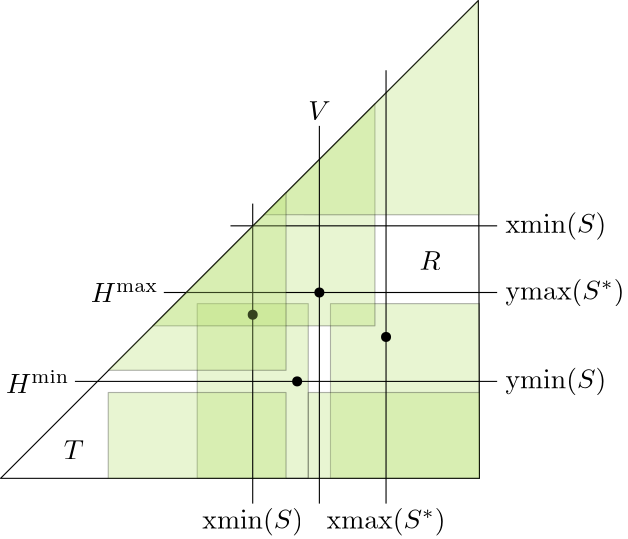 <?xml version="1.0"?>
<!DOCTYPE ipe SYSTEM "ipe.dtd">
<ipe version="70206" creator="Ipe 7.2.7">
<info created="D:20170201142402" modified="D:20170212203300"/>
<preamble>\usepackage{amsmath}
\DeclareMathOperator{\xmin}{xmin}
\DeclareMathOperator{\xmax}{xmax}
\DeclareMathOperator{\ymin}{ymin}
\DeclareMathOperator{\ymax}{ymax}</preamble>
<ipestyle name="basic">
<symbol name="arrow/arc(spx)">
<path stroke="sym-stroke" fill="sym-stroke" pen="sym-pen">
0 0 m
-1 0.333 l
-1 -0.333 l
h
</path>
</symbol>
<symbol name="arrow/farc(spx)">
<path stroke="sym-stroke" fill="white" pen="sym-pen">
0 0 m
-1 0.333 l
-1 -0.333 l
h
</path>
</symbol>
<symbol name="arrow/ptarc(spx)">
<path stroke="sym-stroke" fill="sym-stroke" pen="sym-pen">
0 0 m
-1 0.333 l
-0.8 0 l
-1 -0.333 l
h
</path>
</symbol>
<symbol name="arrow/fptarc(spx)">
<path stroke="sym-stroke" fill="white" pen="sym-pen">
0 0 m
-1 0.333 l
-0.8 0 l
-1 -0.333 l
h
</path>
</symbol>
<symbol name="mark/circle(sx)" transformations="translations">
<path fill="sym-stroke">
0.6 0 0 0.6 0 0 e
0.4 0 0 0.4 0 0 e
</path>
</symbol>
<symbol name="mark/disk(sx)" transformations="translations">
<path fill="sym-stroke">
0.6 0 0 0.6 0 0 e
</path>
</symbol>
<symbol name="mark/fdisk(sfx)" transformations="translations">
<group>
<path fill="sym-fill">
0.5 0 0 0.5 0 0 e
</path>
<path fill="sym-stroke" fillrule="eofill">
0.6 0 0 0.6 0 0 e
0.4 0 0 0.4 0 0 e
</path>
</group>
</symbol>
<symbol name="mark/box(sx)" transformations="translations">
<path fill="sym-stroke" fillrule="eofill">
-0.6 -0.6 m
0.6 -0.6 l
0.6 0.6 l
-0.6 0.6 l
h
-0.4 -0.4 m
0.4 -0.4 l
0.4 0.4 l
-0.4 0.4 l
h
</path>
</symbol>
<symbol name="mark/square(sx)" transformations="translations">
<path fill="sym-stroke">
-0.6 -0.6 m
0.6 -0.6 l
0.6 0.6 l
-0.6 0.6 l
h
</path>
</symbol>
<symbol name="mark/fsquare(sfx)" transformations="translations">
<group>
<path fill="sym-fill">
-0.5 -0.5 m
0.5 -0.5 l
0.5 0.5 l
-0.5 0.5 l
h
</path>
<path fill="sym-stroke" fillrule="eofill">
-0.6 -0.6 m
0.6 -0.6 l
0.6 0.6 l
-0.6 0.6 l
h
-0.4 -0.4 m
0.4 -0.4 l
0.4 0.4 l
-0.4 0.4 l
h
</path>
</group>
</symbol>
<symbol name="mark/cross(sx)" transformations="translations">
<group>
<path fill="sym-stroke">
-0.43 -0.57 m
0.57 0.43 l
0.43 0.57 l
-0.57 -0.43 l
h
</path>
<path fill="sym-stroke">
-0.43 0.57 m
0.57 -0.43 l
0.43 -0.57 l
-0.57 0.43 l
h
</path>
</group>
</symbol>
<symbol name="arrow/fnormal(spx)">
<path stroke="sym-stroke" fill="white" pen="sym-pen">
0 0 m
-1 0.333 l
-1 -0.333 l
h
</path>
</symbol>
<symbol name="arrow/pointed(spx)">
<path stroke="sym-stroke" fill="sym-stroke" pen="sym-pen">
0 0 m
-1 0.333 l
-0.8 0 l
-1 -0.333 l
h
</path>
</symbol>
<symbol name="arrow/fpointed(spx)">
<path stroke="sym-stroke" fill="white" pen="sym-pen">
0 0 m
-1 0.333 l
-0.8 0 l
-1 -0.333 l
h
</path>
</symbol>
<symbol name="arrow/linear(spx)">
<path stroke="sym-stroke" pen="sym-pen">
-1 0.333 m
0 0 l
-1 -0.333 l
</path>
</symbol>
<symbol name="arrow/fdouble(spx)">
<path stroke="sym-stroke" fill="white" pen="sym-pen">
0 0 m
-1 0.333 l
-1 -0.333 l
h
-1 0 m
-2 0.333 l
-2 -0.333 l
h
</path>
</symbol>
<symbol name="arrow/double(spx)">
<path stroke="sym-stroke" fill="sym-stroke" pen="sym-pen">
0 0 m
-1 0.333 l
-1 -0.333 l
h
-1 0 m
-2 0.333 l
-2 -0.333 l
h
</path>
</symbol>
<pen name="heavier" value="0.8"/>
<pen name="fat" value="1.2"/>
<pen name="ultrafat" value="2"/>
<symbolsize name="large" value="5"/>
<symbolsize name="small" value="2"/>
<symbolsize name="tiny" value="1.1"/>
<arrowsize name="large" value="10"/>
<arrowsize name="small" value="5"/>
<arrowsize name="tiny" value="3"/>
<color name="red" value="1 0 0"/>
<color name="green" value="0 1 0"/>
<color name="blue" value="0 0 1"/>
<color name="yellow" value="1 1 0"/>
<color name="orange" value="1 0.647 0"/>
<color name="gold" value="1 0.843 0"/>
<color name="purple" value="0.627 0.125 0.941"/>
<color name="gray" value="0.745"/>
<color name="brown" value="0.647 0.165 0.165"/>
<color name="navy" value="0 0 0.502"/>
<color name="pink" value="1 0.753 0.796"/>
<color name="seagreen" value="0.18 0.545 0.341"/>
<color name="turquoise" value="0.251 0.878 0.816"/>
<color name="violet" value="0.933 0.51 0.933"/>
<color name="darkblue" value="0 0 0.545"/>
<color name="darkcyan" value="0 0.545 0.545"/>
<color name="darkgray" value="0.663"/>
<color name="darkgreen" value="0 0.392 0"/>
<color name="darkmagenta" value="0.545 0 0.545"/>
<color name="darkorange" value="1 0.549 0"/>
<color name="darkred" value="0.545 0 0"/>
<color name="lightblue" value="0.678 0.847 0.902"/>
<color name="lightcyan" value="0.878 1 1"/>
<color name="lightgray" value="0.827"/>
<color name="lightgreen" value="0.565 0.933 0.565"/>
<color name="lightyellow" value="1 1 0.878"/>
<dashstyle name="dashed" value="[4] 0"/>
<dashstyle name="dotted" value="[1 3] 0"/>
<dashstyle name="dash dotted" value="[4 2 1 2] 0"/>
<dashstyle name="dash dot dotted" value="[4 2 1 2 1 2] 0"/>
<textsize name="large" value="\large"/>
<textsize name="small" value="\small"/>
<textsize name="tiny" value="\tiny"/>
<textsize name="Large" value="\Large"/>
<textsize name="LARGE" value="\LARGE"/>
<textsize name="huge" value="\huge"/>
<textsize name="Huge" value="\Huge"/>
<textsize name="footnote" value="\footnotesize"/>
<textstyle name="center" begin="\begin{center}" end="\end{center}"/>
<textstyle name="itemize" begin="\begin{itemize}" end="\end{itemize}"/>
<textstyle name="item" begin="\begin{itemize}\item{}" end="\end{itemize}"/>
<gridsize name="4 pts" value="4"/>
<gridsize name="8 pts (~3 mm)" value="8"/>
<gridsize name="16 pts (~6 mm)" value="16"/>
<gridsize name="32 pts (~12 mm)" value="32"/>
<gridsize name="10 pts (~3.5 mm)" value="10"/>
<gridsize name="20 pts (~7 mm)" value="20"/>
<gridsize name="14 pts (~5 mm)" value="14"/>
<gridsize name="28 pts (~10 mm)" value="28"/>
<gridsize name="56 pts (~20 mm)" value="56"/>
<anglesize name="90 deg" value="90"/>
<anglesize name="60 deg" value="60"/>
<anglesize name="45 deg" value="45"/>
<anglesize name="30 deg" value="30"/>
<anglesize name="22.5 deg" value="22.5"/>
<opacity name="10%" value="0.1"/>
<opacity name="30%" value="0.3"/>
<opacity name="50%" value="0.5"/>
<opacity name="75%" value="0.75"/>
<tiling name="falling" angle="-60" step="4" width="1"/>
<tiling name="rising" angle="30" step="4" width="1"/>
</ipestyle>
<ipestyle name="colors">
<color name="aliceblue" value="0.941 0.973 1"/>
<color name="brew1" value="0.552 0.827 0.78"/>
<color name="brew2" value="1 1 0.701"/>
<color name="brew3" value="0.745 0.729 0.854"/>
<color name="brew4" value="0.984 0.501 0.447"/>
<color name="brew5" value="0.501 0.694 0.827"/>
<color name="brew6" value="0.992 0.705 0.384"/>
<color name="brew7" value="0.701 0.87 0.411"/>
<color name="brew8" value="0.988 0.803 0.898"/>
</ipestyle>
<ipestyle>
<opacity name="10%" value="0.1"/>
<opacity name="30%" value="0.3"/>
<opacity name="50%" value="0.5"/>
<opacity name="20%" value="0.2"/>
<opacity name="40%" value="0.4"/>
<opacity name="60%" value="0.6"/>
<opacity name="70%" value="0.7"/>
<opacity name="80%" value="0.8"/>
<opacity name="90%" value="0.9"/>
</ipestyle>
<page>
<layer name="alpha"/>
<view layers="alpha" active="alpha"/>
<path layer="alpha" stroke="black" fill="brew7" opacity="30%">
200 648 m
200 585.104 l
160.02 585.104 l
160.02 648 l
h
</path>
<path stroke="black" fill="brew7" opacity="30%">
208 648 m
208 585.104 l
261.625 585.104 l
261.625 648 l
h
</path>
<path stroke="black" fill="brew7" opacity="30%">
224 640 m
224 720 l
144 640 l
h
</path>
<path matrix="1 0 0 1 -55.975 378.704" stroke="black">
145.2 206.4 m
317.2 378.4 l
317.6 206.4 l
h
</path>
<path stroke="black" fill="brew7" opacity="30%">
200 616 m
200 585.104 l
261.625 585.104 l
261.625 616 l
h
</path>
<path stroke="black" fill="brew7" opacity="30%">
192 616 m
192 585.104 l
127.99 585.104 l
127.99 616 l
h
</path>
<path stroke="black" fill="brew7" opacity="30%">
184 680 m
261.404 679.978 l
261.225 757.104 l
h
</path>
<use matrix="1 0 0 1 -19.8512 24.1335" name="mark/disk(sx)" pos="199.851 619.867" size="normal" stroke="black"/>
<use matrix="1 0 0 1 -3.8512 0.133479" name="mark/disk(sx)" pos="199.851 619.867" size="normal" stroke="black"/>
<path stroke="black" fill="brew7">
180 684 m
180 576 l
</path>
<path stroke="black" fill="brew7">
268 620 m
116 620 l
</path>
<path stroke="black" fill="brew7">
268 676 m
172 676 l
</path>
<text matrix="1 0 0 1 0 3" transformations="translations" pos="180 564" stroke="black" type="label" width="36.295" height="7.473" depth="2.49" halign="center" valign="baseline" style="math">\xmin(S)</text>
<text transformations="translations" pos="112 592" stroke="black" type="label" width="7.206" height="6.808" depth="0" valign="baseline" style="math">T</text>
<text transformations="translations" pos="240 660" stroke="black" type="label" width="7.641" height="6.808" depth="0" valign="baseline" style="math">R</text>
<text matrix="1 0 0 1 48 3" transformations="translations" pos="180 564" stroke="black" type="label" width="42.812" height="7.473" depth="2.49" halign="center" valign="baseline" style="math">\xmax(S^*)</text>
<use matrix="1 0 0 1 16 8" name="mark/disk(sx)" pos="212 628" size="normal" stroke="black"/>
<path stroke="black" fill="brew7">
228 732 m
228 576 l
</path>
<text matrix="1 0 0 1 -5 0" transformations="translations" pos="276 676" stroke="black" type="label" width="36.295" height="7.473" depth="2.49" valign="center" style="math">\xmin(S)</text>
<path stroke="black" fill="brew7">
148 652 m
268 652 l
</path>
<text matrix="1 0 0 1 -1 0" transformations="translations" pos="272 652" stroke="black" type="label" width="42.812" height="7.473" depth="2.49" valign="center" style="math">\ymax(S^*)</text>
<path stroke="black" fill="brew7" opacity="30%">
192 624 m
192 688 l
128 624 l
h
</path>
<text matrix="1 0 0 1 -1 -32" transformations="translations" pos="272 652" stroke="black" type="label" width="36.295" height="7.473" depth="2.49" valign="center" style="math">\ymin(S)</text>
<use name="mark/disk(sx)" pos="204 652" size="normal" stroke="black"/>
<text matrix="1 0 0 1 10 0" transformations="translations" pos="104 620" stroke="black" type="label" width="22.79" height="8.306" depth="0" halign="right" valign="center" style="math">H^{\min}</text>
<path stroke="black" fill="brew7">
204 576 m
204 712 l
</path>
<text matrix="1 0 0 1 0 -2" transformations="translations" pos="204 716" stroke="black" type="label" width="8.025" height="6.808" depth="0" halign="center" valign="baseline" style="math">V</text>
<text matrix="1 0 0 1 42 32" transformations="translations" pos="104 620" stroke="black" type="label" width="24.291" height="6.808" depth="0" halign="right" valign="center" style="math">H^{\max}</text>
</page>
</ipe>
